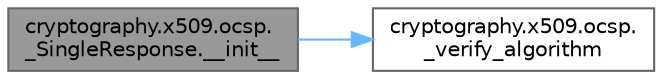 digraph "cryptography.x509.ocsp._SingleResponse.__init__"
{
 // LATEX_PDF_SIZE
  bgcolor="transparent";
  edge [fontname=Helvetica,fontsize=10,labelfontname=Helvetica,labelfontsize=10];
  node [fontname=Helvetica,fontsize=10,shape=box,height=0.2,width=0.4];
  rankdir="LR";
  Node1 [id="Node000001",label="cryptography.x509.ocsp.\l_SingleResponse.__init__",height=0.2,width=0.4,color="gray40", fillcolor="grey60", style="filled", fontcolor="black",tooltip=" "];
  Node1 -> Node2 [id="edge1_Node000001_Node000002",color="steelblue1",style="solid",tooltip=" "];
  Node2 [id="Node000002",label="cryptography.x509.ocsp.\l_verify_algorithm",height=0.2,width=0.4,color="grey40", fillcolor="white", style="filled",URL="$namespacecryptography_1_1x509_1_1ocsp.html#a88e632dbba816919d7c3ab82ba9c175c",tooltip=" "];
}
